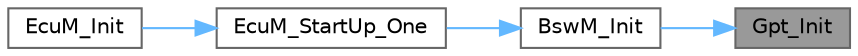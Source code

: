 digraph "Gpt_Init"
{
 // LATEX_PDF_SIZE
  bgcolor="transparent";
  edge [fontname=Helvetica,fontsize=10,labelfontname=Helvetica,labelfontsize=10];
  node [fontname=Helvetica,fontsize=10,shape=box,height=0.2,width=0.4];
  rankdir="RL";
  Node1 [id="Node000001",label="Gpt_Init",height=0.2,width=0.4,color="gray40", fillcolor="grey60", style="filled", fontcolor="black",tooltip=" "];
  Node1 -> Node2 [id="edge1_Node000001_Node000002",dir="back",color="steelblue1",style="solid",tooltip=" "];
  Node2 [id="Node000002",label="BswM_Init",height=0.2,width=0.4,color="grey40", fillcolor="white", style="filled",URL="$_bsw_m_8c.html#a8b27b28fca934568c53d39e325f5f99d",tooltip=" "];
  Node2 -> Node3 [id="edge2_Node000002_Node000003",dir="back",color="steelblue1",style="solid",tooltip=" "];
  Node3 [id="Node000003",label="EcuM_StartUp_One",height=0.2,width=0.4,color="grey40", fillcolor="white", style="filled",URL="$_ecu_m_8c.html#af3de2af250b278959abacb9c5242596d",tooltip=" "];
  Node3 -> Node4 [id="edge3_Node000003_Node000004",dir="back",color="steelblue1",style="solid",tooltip=" "];
  Node4 [id="Node000004",label="EcuM_Init",height=0.2,width=0.4,color="grey40", fillcolor="white", style="filled",URL="$_ecu_m_8c.html#adb61804e9dba7fd50f6b45b307265451",tooltip=" "];
}
